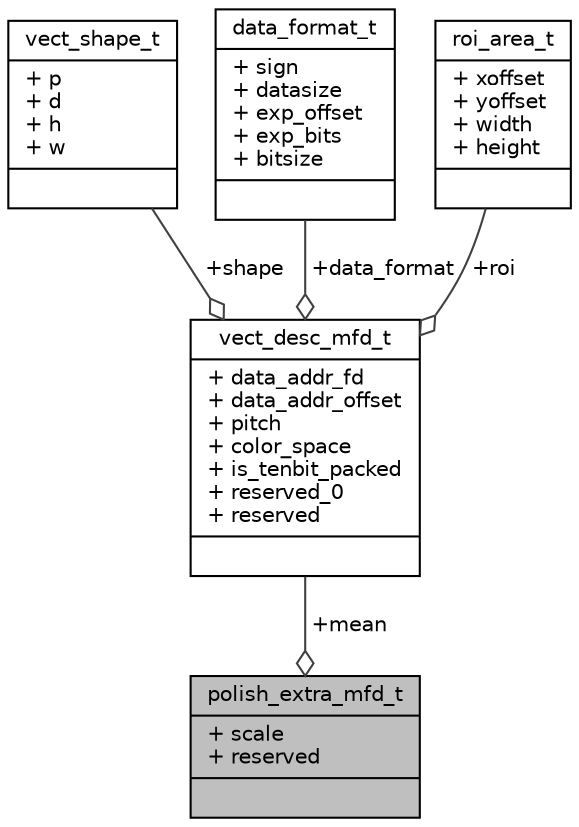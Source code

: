 digraph "polish_extra_mfd_t"
{
 // INTERACTIVE_SVG=YES
 // LATEX_PDF_SIZE
  bgcolor="transparent";
  edge [fontname="Helvetica",fontsize="10",labelfontname="Helvetica",labelfontsize="10"];
  node [fontname="Helvetica",fontsize="10",shape=record];
  Node1 [label="{polish_extra_mfd_t\n|+ scale\l+ reserved\l|}",height=0.2,width=0.4,color="black", fillcolor="grey75", style="filled", fontcolor="black",tooltip="The extra information required by vproc_image_polish_mfd."];
  Node2 -> Node1 [color="grey25",fontsize="10",style="solid",label=" +mean" ,arrowhead="odiamond",fontname="Helvetica"];
  Node2 [label="{vect_desc_mfd_t\n|+ data_addr_fd\l+ data_addr_offset\l+ pitch\l+ color_space\l+ is_tenbit_packed\l+ reserved_0\l+ reserved\l|}",height=0.2,width=0.4,color="black",URL="$d9/d52/structvect__desc__mfd__t.html",tooltip="The vector description with memory fd."];
  Node3 -> Node2 [color="grey25",fontsize="10",style="solid",label=" +shape" ,arrowhead="odiamond",fontname="Helvetica"];
  Node3 [label="{vect_shape_t\n|+ p\l+ d\l+ h\l+ w\l|}",height=0.2,width=0.4,color="black",URL="$d3/dfe/structvect__shape__t.html",tooltip="The shape of a vector."];
  Node4 -> Node2 [color="grey25",fontsize="10",style="solid",label=" +data_format" ,arrowhead="odiamond",fontname="Helvetica"];
  Node4 [label="{data_format_t\n|+ sign\l+ datasize\l+ exp_offset\l+ exp_bits\l+ bitsize\l|}",height=0.2,width=0.4,color="black",URL="$d4/d7a/structdata__format__t.html",tooltip="The data format representation."];
  Node5 -> Node2 [color="grey25",fontsize="10",style="solid",label=" +roi" ,arrowhead="odiamond",fontname="Helvetica"];
  Node5 [label="{roi_area_t\n|+ xoffset\l+ yoffset\l+ width\l+ height\l|}",height=0.2,width=0.4,color="black",URL="$da/d4b/structroi__area__t.html",tooltip="The ROI area on a vector."];
}
